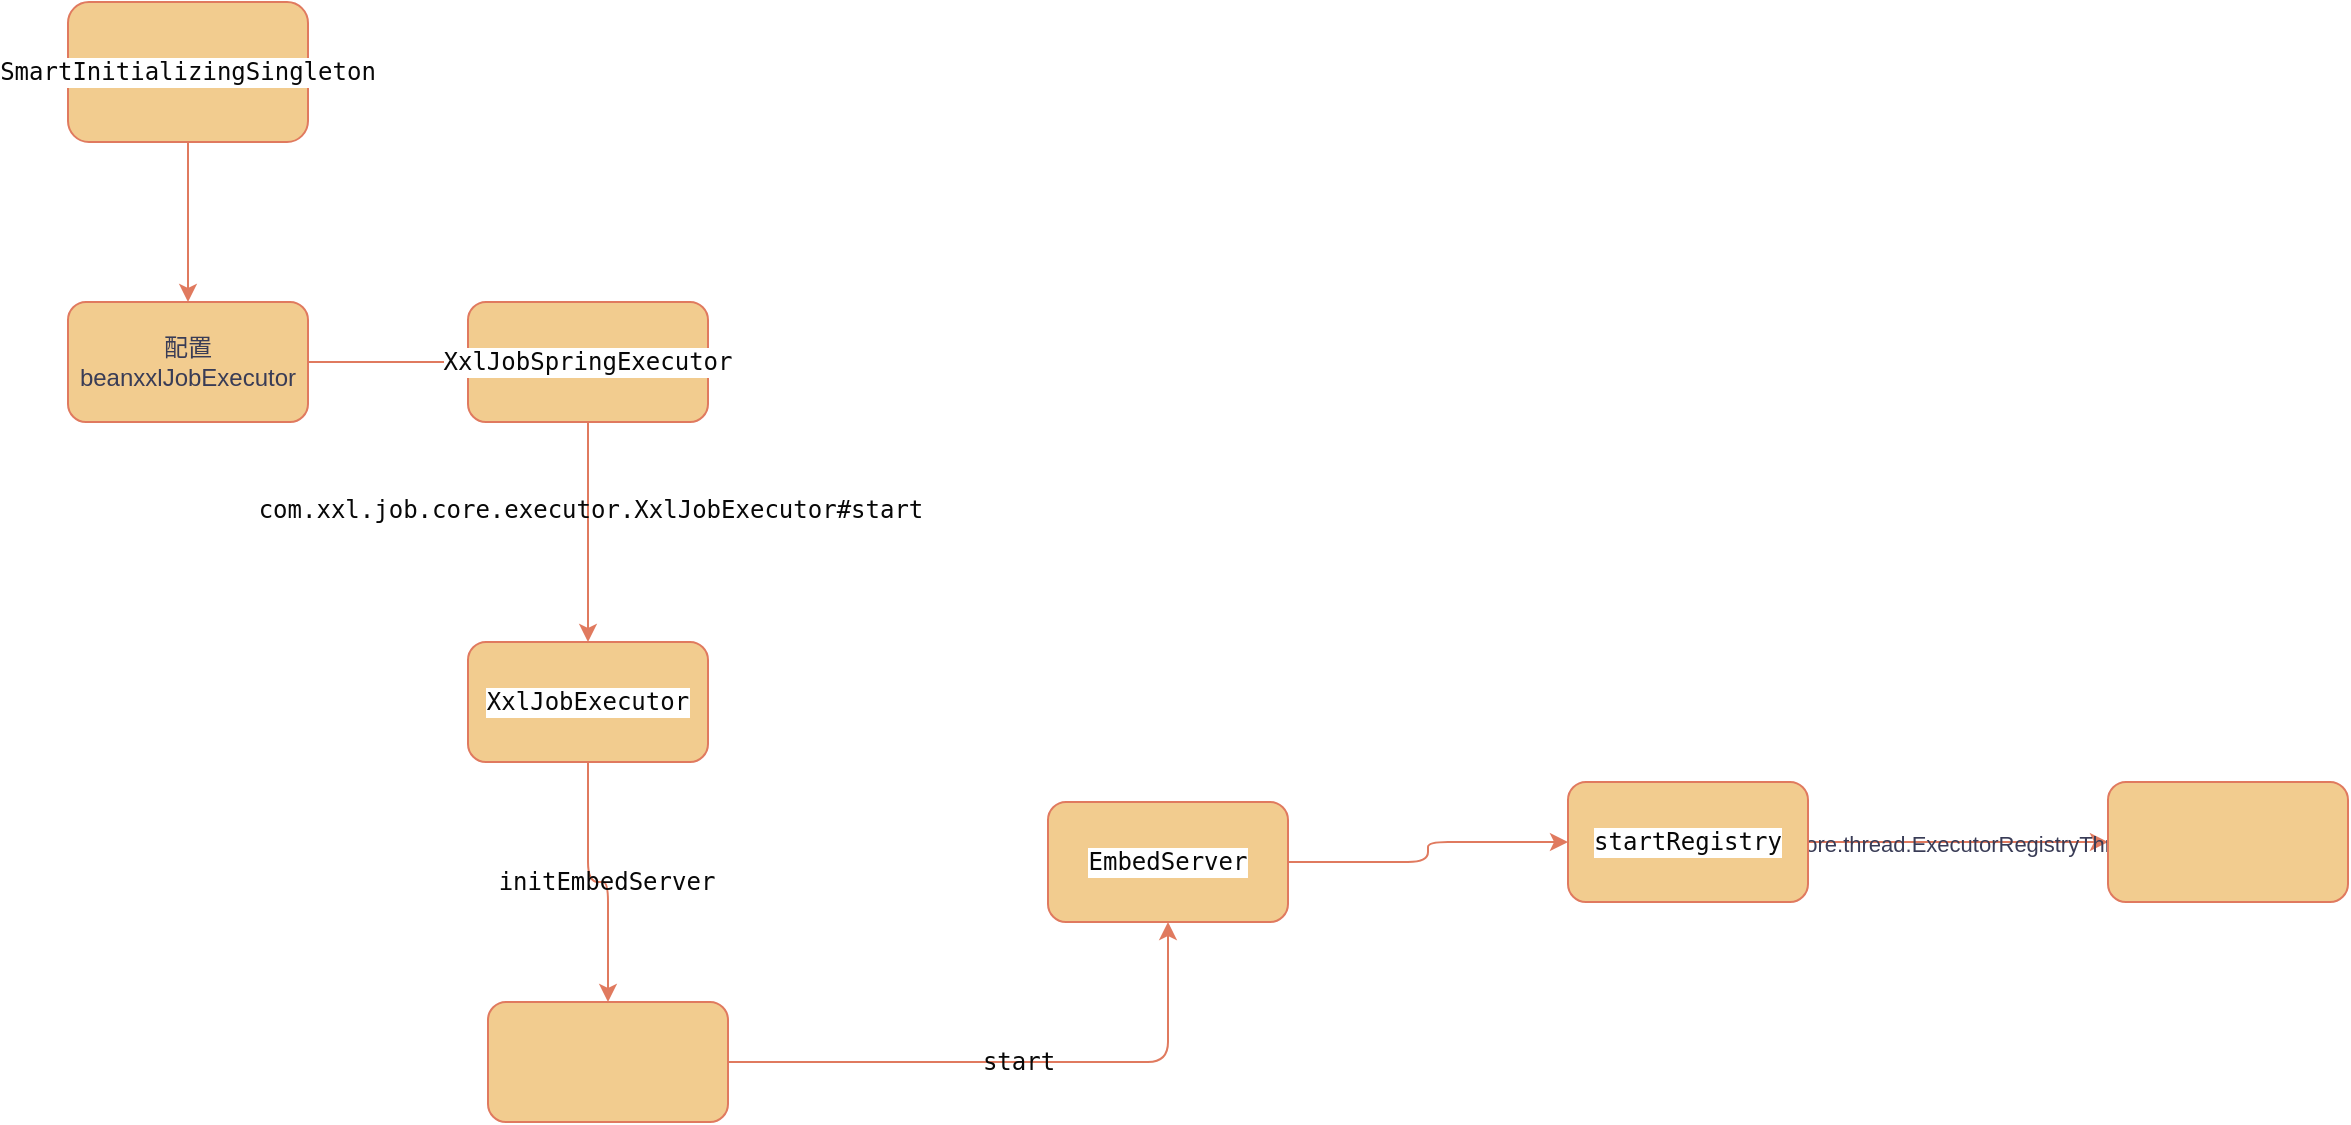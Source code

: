<mxfile version="20.8.23" type="github">
  <diagram name="第 1 页" id="L4gDUB5HOPaYCPxyjkHu">
    <mxGraphModel dx="1802" dy="849" grid="1" gridSize="10" guides="1" tooltips="1" connect="1" arrows="1" fold="1" page="1" pageScale="1" pageWidth="827" pageHeight="1169" background="none" math="0" shadow="0">
      <root>
        <mxCell id="0" />
        <mxCell id="1" parent="0" />
        <mxCell id="UtM-PFLI9E5dDEgyjao9-10" value="" style="edgeStyle=orthogonalEdgeStyle;rounded=1;orthogonalLoop=1;jettySize=auto;html=1;labelBackgroundColor=none;strokeColor=#E07A5F;fontColor=default;" edge="1" parent="1" source="UtM-PFLI9E5dDEgyjao9-1" target="UtM-PFLI9E5dDEgyjao9-9">
          <mxGeometry relative="1" as="geometry" />
        </mxCell>
        <mxCell id="UtM-PFLI9E5dDEgyjao9-1" value="配置beanxxlJobExecutor" style="rounded=1;whiteSpace=wrap;html=1;labelBackgroundColor=none;fillColor=#F2CC8F;strokeColor=#E07A5F;fontColor=#393C56;" vertex="1" parent="1">
          <mxGeometry x="50" y="160" width="120" height="60" as="geometry" />
        </mxCell>
        <mxCell id="UtM-PFLI9E5dDEgyjao9-8" value="" style="edgeStyle=orthogonalEdgeStyle;rounded=1;orthogonalLoop=1;jettySize=auto;html=1;labelBackgroundColor=none;strokeColor=#E07A5F;fontColor=default;" edge="1" parent="1" source="UtM-PFLI9E5dDEgyjao9-7" target="UtM-PFLI9E5dDEgyjao9-1">
          <mxGeometry relative="1" as="geometry" />
        </mxCell>
        <mxCell id="UtM-PFLI9E5dDEgyjao9-7" value="&lt;div style=&quot;background-color:#ffffff;color:#080808;font-family:&#39;JetBrains Mono&#39;,monospace;font-size:9.0pt;&quot;&gt;&lt;pre&gt;SmartInitializingSingleton&lt;/pre&gt;&lt;/div&gt;" style="rounded=1;whiteSpace=wrap;html=1;labelBackgroundColor=none;fillColor=#F2CC8F;strokeColor=#E07A5F;fontColor=#393C56;" vertex="1" parent="1">
          <mxGeometry x="50" y="10" width="120" height="70" as="geometry" />
        </mxCell>
        <mxCell id="UtM-PFLI9E5dDEgyjao9-12" value="" style="edgeStyle=orthogonalEdgeStyle;rounded=1;orthogonalLoop=1;jettySize=auto;html=1;labelBackgroundColor=none;strokeColor=#E07A5F;fontColor=default;" edge="1" parent="1" source="UtM-PFLI9E5dDEgyjao9-9" target="UtM-PFLI9E5dDEgyjao9-11">
          <mxGeometry relative="1" as="geometry" />
        </mxCell>
        <mxCell id="UtM-PFLI9E5dDEgyjao9-13" value="&lt;pre style=&quot;border-color: var(--border-color); color: rgb(8, 8, 8); font-size: 12px;&quot;&gt;com.xxl.job.core.executor.XxlJobExecutor#start&lt;/pre&gt;" style="edgeLabel;html=1;align=center;verticalAlign=middle;resizable=0;points=[];labelBackgroundColor=none;fontColor=#393C56;rounded=1;" vertex="1" connectable="0" parent="UtM-PFLI9E5dDEgyjao9-12">
          <mxGeometry x="-0.2" y="1" relative="1" as="geometry">
            <mxPoint as="offset" />
          </mxGeometry>
        </mxCell>
        <mxCell id="UtM-PFLI9E5dDEgyjao9-9" value="&lt;div style=&quot;background-color:#ffffff;color:#080808;font-family:&#39;JetBrains Mono&#39;,monospace;font-size:9.0pt;&quot;&gt;&lt;pre&gt;&lt;div style=&quot;font-family: &amp;quot;JetBrains Mono&amp;quot;, monospace; font-size: 9pt;&quot;&gt;&lt;pre&gt;XxlJobSpringExecutor&lt;/pre&gt;&lt;/div&gt;&lt;/pre&gt;&lt;/div&gt;" style="whiteSpace=wrap;html=1;rounded=1;labelBackgroundColor=none;fillColor=#F2CC8F;strokeColor=#E07A5F;fontColor=#393C56;" vertex="1" parent="1">
          <mxGeometry x="250" y="160" width="120" height="60" as="geometry" />
        </mxCell>
        <mxCell id="UtM-PFLI9E5dDEgyjao9-15" value="" style="edgeStyle=orthogonalEdgeStyle;rounded=1;orthogonalLoop=1;jettySize=auto;html=1;labelBackgroundColor=none;strokeColor=#E07A5F;fontColor=default;" edge="1" parent="1" source="UtM-PFLI9E5dDEgyjao9-11" target="UtM-PFLI9E5dDEgyjao9-14">
          <mxGeometry relative="1" as="geometry" />
        </mxCell>
        <mxCell id="UtM-PFLI9E5dDEgyjao9-16" value="&lt;div style=&quot;color: rgb(8, 8, 8); font-family: &amp;quot;JetBrains Mono&amp;quot;, monospace; font-size: 9pt;&quot;&gt;&lt;pre&gt;initEmbedServer&lt;/pre&gt;&lt;/div&gt;" style="edgeLabel;html=1;align=center;verticalAlign=middle;resizable=0;points=[];labelBackgroundColor=none;fontColor=#393C56;rounded=1;" vertex="1" connectable="0" parent="UtM-PFLI9E5dDEgyjao9-15">
          <mxGeometry x="0.075" y="-1" relative="1" as="geometry">
            <mxPoint as="offset" />
          </mxGeometry>
        </mxCell>
        <mxCell id="UtM-PFLI9E5dDEgyjao9-11" value="&lt;div style=&quot;background-color:#ffffff;color:#080808;font-family:&#39;JetBrains Mono&#39;,monospace;font-size:9.0pt;&quot;&gt;&lt;pre&gt;&lt;div style=&quot;font-family: &amp;quot;JetBrains Mono&amp;quot;, monospace; font-size: 9pt;&quot;&gt;&lt;pre&gt;XxlJobExecutor&lt;/pre&gt;&lt;/div&gt;&lt;/pre&gt;&lt;/div&gt;" style="whiteSpace=wrap;html=1;rounded=1;labelBackgroundColor=none;fillColor=#F2CC8F;strokeColor=#E07A5F;fontColor=#393C56;" vertex="1" parent="1">
          <mxGeometry x="250" y="330" width="120" height="60" as="geometry" />
        </mxCell>
        <mxCell id="UtM-PFLI9E5dDEgyjao9-18" value="" style="edgeStyle=orthogonalEdgeStyle;rounded=1;orthogonalLoop=1;jettySize=auto;html=1;labelBackgroundColor=none;strokeColor=#E07A5F;fontColor=default;" edge="1" parent="1" source="UtM-PFLI9E5dDEgyjao9-14" target="UtM-PFLI9E5dDEgyjao9-17">
          <mxGeometry relative="1" as="geometry" />
        </mxCell>
        <mxCell id="UtM-PFLI9E5dDEgyjao9-19" value="&lt;div style=&quot;color: rgb(8, 8, 8); font-family: &amp;quot;JetBrains Mono&amp;quot;, monospace; font-size: 9pt;&quot;&gt;&lt;pre&gt;start&lt;/pre&gt;&lt;/div&gt;" style="edgeLabel;html=1;align=center;verticalAlign=middle;resizable=0;points=[];labelBackgroundColor=none;fontColor=#393C56;rounded=1;" vertex="1" connectable="0" parent="UtM-PFLI9E5dDEgyjao9-18">
          <mxGeometry relative="1" as="geometry">
            <mxPoint as="offset" />
          </mxGeometry>
        </mxCell>
        <mxCell id="UtM-PFLI9E5dDEgyjao9-14" value="" style="whiteSpace=wrap;html=1;rounded=1;labelBackgroundColor=none;fillColor=#F2CC8F;strokeColor=#E07A5F;fontColor=#393C56;" vertex="1" parent="1">
          <mxGeometry x="260" y="510" width="120" height="60" as="geometry" />
        </mxCell>
        <mxCell id="UtM-PFLI9E5dDEgyjao9-21" value="" style="edgeStyle=orthogonalEdgeStyle;rounded=1;orthogonalLoop=1;jettySize=auto;html=1;labelBackgroundColor=none;strokeColor=#E07A5F;fontColor=default;" edge="1" parent="1" source="UtM-PFLI9E5dDEgyjao9-17" target="UtM-PFLI9E5dDEgyjao9-20">
          <mxGeometry relative="1" as="geometry" />
        </mxCell>
        <mxCell id="UtM-PFLI9E5dDEgyjao9-17" value="&lt;div style=&quot;background-color:#ffffff;color:#080808;font-family:&#39;JetBrains Mono&#39;,monospace;font-size:9.0pt;&quot;&gt;&lt;pre&gt;EmbedServer&lt;/pre&gt;&lt;/div&gt;" style="whiteSpace=wrap;html=1;rounded=1;labelBackgroundColor=none;fillColor=#F2CC8F;strokeColor=#E07A5F;fontColor=#393C56;" vertex="1" parent="1">
          <mxGeometry x="540" y="410" width="120" height="60" as="geometry" />
        </mxCell>
        <mxCell id="UtM-PFLI9E5dDEgyjao9-23" value="" style="edgeStyle=orthogonalEdgeStyle;rounded=1;orthogonalLoop=1;jettySize=auto;html=1;labelBackgroundColor=none;strokeColor=#E07A5F;fontColor=default;" edge="1" parent="1" source="UtM-PFLI9E5dDEgyjao9-20" target="UtM-PFLI9E5dDEgyjao9-22">
          <mxGeometry relative="1" as="geometry" />
        </mxCell>
        <mxCell id="UtM-PFLI9E5dDEgyjao9-24" value="com.xxl.job.core.thread.ExecutorRegistryThread#start" style="edgeLabel;html=1;align=center;verticalAlign=middle;resizable=0;points=[];labelBackgroundColor=none;fontColor=#393C56;rounded=1;" vertex="1" connectable="0" parent="UtM-PFLI9E5dDEgyjao9-23">
          <mxGeometry x="-0.125" y="-1" relative="1" as="geometry">
            <mxPoint as="offset" />
          </mxGeometry>
        </mxCell>
        <mxCell id="UtM-PFLI9E5dDEgyjao9-20" value="&lt;div style=&quot;background-color:#ffffff;color:#080808;font-family:&#39;JetBrains Mono&#39;,monospace;font-size:9.0pt;&quot;&gt;&lt;pre&gt;startRegistry&lt;/pre&gt;&lt;/div&gt;" style="whiteSpace=wrap;html=1;rounded=1;labelBackgroundColor=none;fillColor=#F2CC8F;strokeColor=#E07A5F;fontColor=#393C56;" vertex="1" parent="1">
          <mxGeometry x="800" y="400" width="120" height="60" as="geometry" />
        </mxCell>
        <mxCell id="UtM-PFLI9E5dDEgyjao9-22" value="" style="whiteSpace=wrap;html=1;rounded=1;labelBackgroundColor=none;fillColor=#F2CC8F;strokeColor=#E07A5F;fontColor=#393C56;" vertex="1" parent="1">
          <mxGeometry x="1070" y="400" width="120" height="60" as="geometry" />
        </mxCell>
      </root>
    </mxGraphModel>
  </diagram>
</mxfile>

